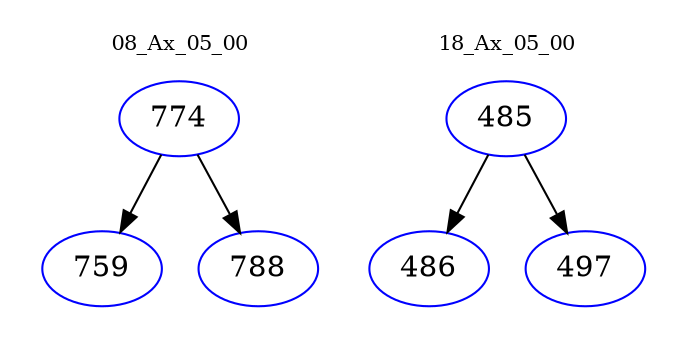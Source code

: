 digraph{
subgraph cluster_0 {
color = white
label = "08_Ax_05_00";
fontsize=10;
T0_774 [label="774", color="blue"]
T0_774 -> T0_759 [color="black"]
T0_759 [label="759", color="blue"]
T0_774 -> T0_788 [color="black"]
T0_788 [label="788", color="blue"]
}
subgraph cluster_1 {
color = white
label = "18_Ax_05_00";
fontsize=10;
T1_485 [label="485", color="blue"]
T1_485 -> T1_486 [color="black"]
T1_486 [label="486", color="blue"]
T1_485 -> T1_497 [color="black"]
T1_497 [label="497", color="blue"]
}
}
